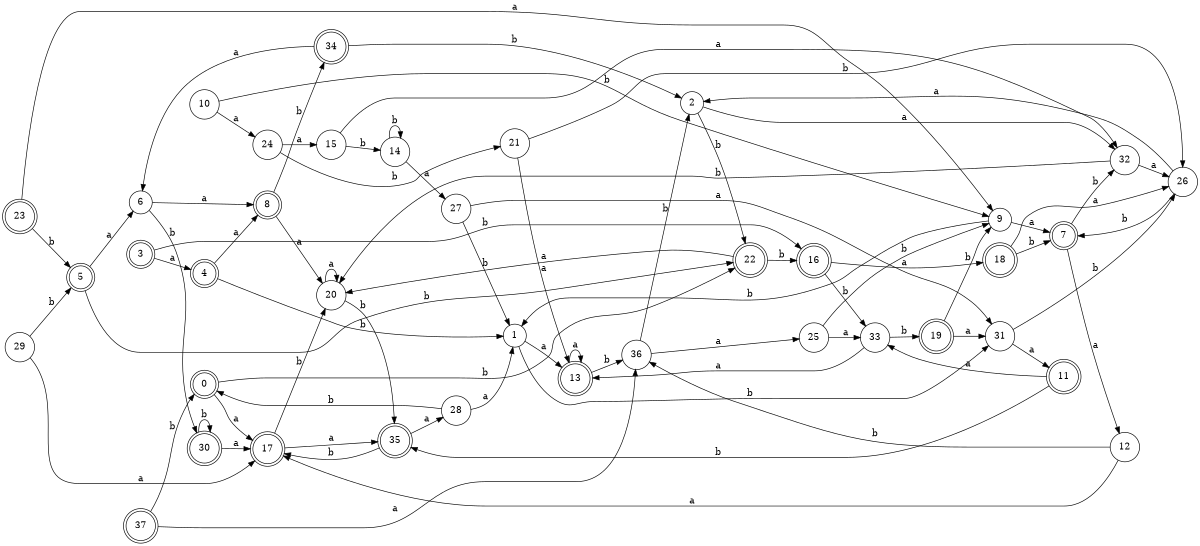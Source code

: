 digraph n31_8 {
__start0 [label="" shape="none"];

rankdir=LR;
size="8,5";

s0 [style="rounded,filled", color="black", fillcolor="white" shape="doublecircle", label="0"];
s1 [style="filled", color="black", fillcolor="white" shape="circle", label="1"];
s2 [style="filled", color="black", fillcolor="white" shape="circle", label="2"];
s3 [style="rounded,filled", color="black", fillcolor="white" shape="doublecircle", label="3"];
s4 [style="rounded,filled", color="black", fillcolor="white" shape="doublecircle", label="4"];
s5 [style="rounded,filled", color="black", fillcolor="white" shape="doublecircle", label="5"];
s6 [style="filled", color="black", fillcolor="white" shape="circle", label="6"];
s7 [style="rounded,filled", color="black", fillcolor="white" shape="doublecircle", label="7"];
s8 [style="rounded,filled", color="black", fillcolor="white" shape="doublecircle", label="8"];
s9 [style="filled", color="black", fillcolor="white" shape="circle", label="9"];
s10 [style="filled", color="black", fillcolor="white" shape="circle", label="10"];
s11 [style="rounded,filled", color="black", fillcolor="white" shape="doublecircle", label="11"];
s12 [style="filled", color="black", fillcolor="white" shape="circle", label="12"];
s13 [style="rounded,filled", color="black", fillcolor="white" shape="doublecircle", label="13"];
s14 [style="filled", color="black", fillcolor="white" shape="circle", label="14"];
s15 [style="filled", color="black", fillcolor="white" shape="circle", label="15"];
s16 [style="rounded,filled", color="black", fillcolor="white" shape="doublecircle", label="16"];
s17 [style="rounded,filled", color="black", fillcolor="white" shape="doublecircle", label="17"];
s18 [style="rounded,filled", color="black", fillcolor="white" shape="doublecircle", label="18"];
s19 [style="rounded,filled", color="black", fillcolor="white" shape="doublecircle", label="19"];
s20 [style="filled", color="black", fillcolor="white" shape="circle", label="20"];
s21 [style="filled", color="black", fillcolor="white" shape="circle", label="21"];
s22 [style="rounded,filled", color="black", fillcolor="white" shape="doublecircle", label="22"];
s23 [style="rounded,filled", color="black", fillcolor="white" shape="doublecircle", label="23"];
s24 [style="filled", color="black", fillcolor="white" shape="circle", label="24"];
s25 [style="filled", color="black", fillcolor="white" shape="circle", label="25"];
s26 [style="filled", color="black", fillcolor="white" shape="circle", label="26"];
s27 [style="filled", color="black", fillcolor="white" shape="circle", label="27"];
s28 [style="filled", color="black", fillcolor="white" shape="circle", label="28"];
s29 [style="filled", color="black", fillcolor="white" shape="circle", label="29"];
s30 [style="rounded,filled", color="black", fillcolor="white" shape="doublecircle", label="30"];
s31 [style="filled", color="black", fillcolor="white" shape="circle", label="31"];
s32 [style="filled", color="black", fillcolor="white" shape="circle", label="32"];
s33 [style="filled", color="black", fillcolor="white" shape="circle", label="33"];
s34 [style="rounded,filled", color="black", fillcolor="white" shape="doublecircle", label="34"];
s35 [style="rounded,filled", color="black", fillcolor="white" shape="doublecircle", label="35"];
s36 [style="filled", color="black", fillcolor="white" shape="circle", label="36"];
s37 [style="rounded,filled", color="black", fillcolor="white" shape="doublecircle", label="37"];
s0 -> s17 [label="a"];
s0 -> s22 [label="b"];
s1 -> s13 [label="a"];
s1 -> s31 [label="b"];
s2 -> s32 [label="a"];
s2 -> s22 [label="b"];
s3 -> s4 [label="a"];
s3 -> s16 [label="b"];
s4 -> s8 [label="a"];
s4 -> s1 [label="b"];
s5 -> s6 [label="a"];
s5 -> s22 [label="b"];
s6 -> s8 [label="a"];
s6 -> s30 [label="b"];
s7 -> s12 [label="a"];
s7 -> s32 [label="b"];
s8 -> s20 [label="a"];
s8 -> s34 [label="b"];
s9 -> s7 [label="a"];
s9 -> s1 [label="b"];
s10 -> s24 [label="a"];
s10 -> s9 [label="b"];
s11 -> s33 [label="a"];
s11 -> s35 [label="b"];
s12 -> s17 [label="a"];
s12 -> s36 [label="b"];
s13 -> s13 [label="a"];
s13 -> s36 [label="b"];
s14 -> s27 [label="a"];
s14 -> s14 [label="b"];
s15 -> s32 [label="a"];
s15 -> s14 [label="b"];
s16 -> s18 [label="a"];
s16 -> s33 [label="b"];
s17 -> s35 [label="a"];
s17 -> s20 [label="b"];
s18 -> s26 [label="a"];
s18 -> s7 [label="b"];
s19 -> s31 [label="a"];
s19 -> s9 [label="b"];
s20 -> s20 [label="a"];
s20 -> s35 [label="b"];
s21 -> s13 [label="a"];
s21 -> s26 [label="b"];
s22 -> s20 [label="a"];
s22 -> s16 [label="b"];
s23 -> s9 [label="a"];
s23 -> s5 [label="b"];
s24 -> s15 [label="a"];
s24 -> s21 [label="b"];
s25 -> s33 [label="a"];
s25 -> s9 [label="b"];
s26 -> s2 [label="a"];
s26 -> s7 [label="b"];
s27 -> s31 [label="a"];
s27 -> s1 [label="b"];
s28 -> s1 [label="a"];
s28 -> s0 [label="b"];
s29 -> s17 [label="a"];
s29 -> s5 [label="b"];
s30 -> s17 [label="a"];
s30 -> s30 [label="b"];
s31 -> s11 [label="a"];
s31 -> s26 [label="b"];
s32 -> s26 [label="a"];
s32 -> s20 [label="b"];
s33 -> s13 [label="a"];
s33 -> s19 [label="b"];
s34 -> s6 [label="a"];
s34 -> s2 [label="b"];
s35 -> s28 [label="a"];
s35 -> s17 [label="b"];
s36 -> s25 [label="a"];
s36 -> s2 [label="b"];
s37 -> s36 [label="a"];
s37 -> s0 [label="b"];

}